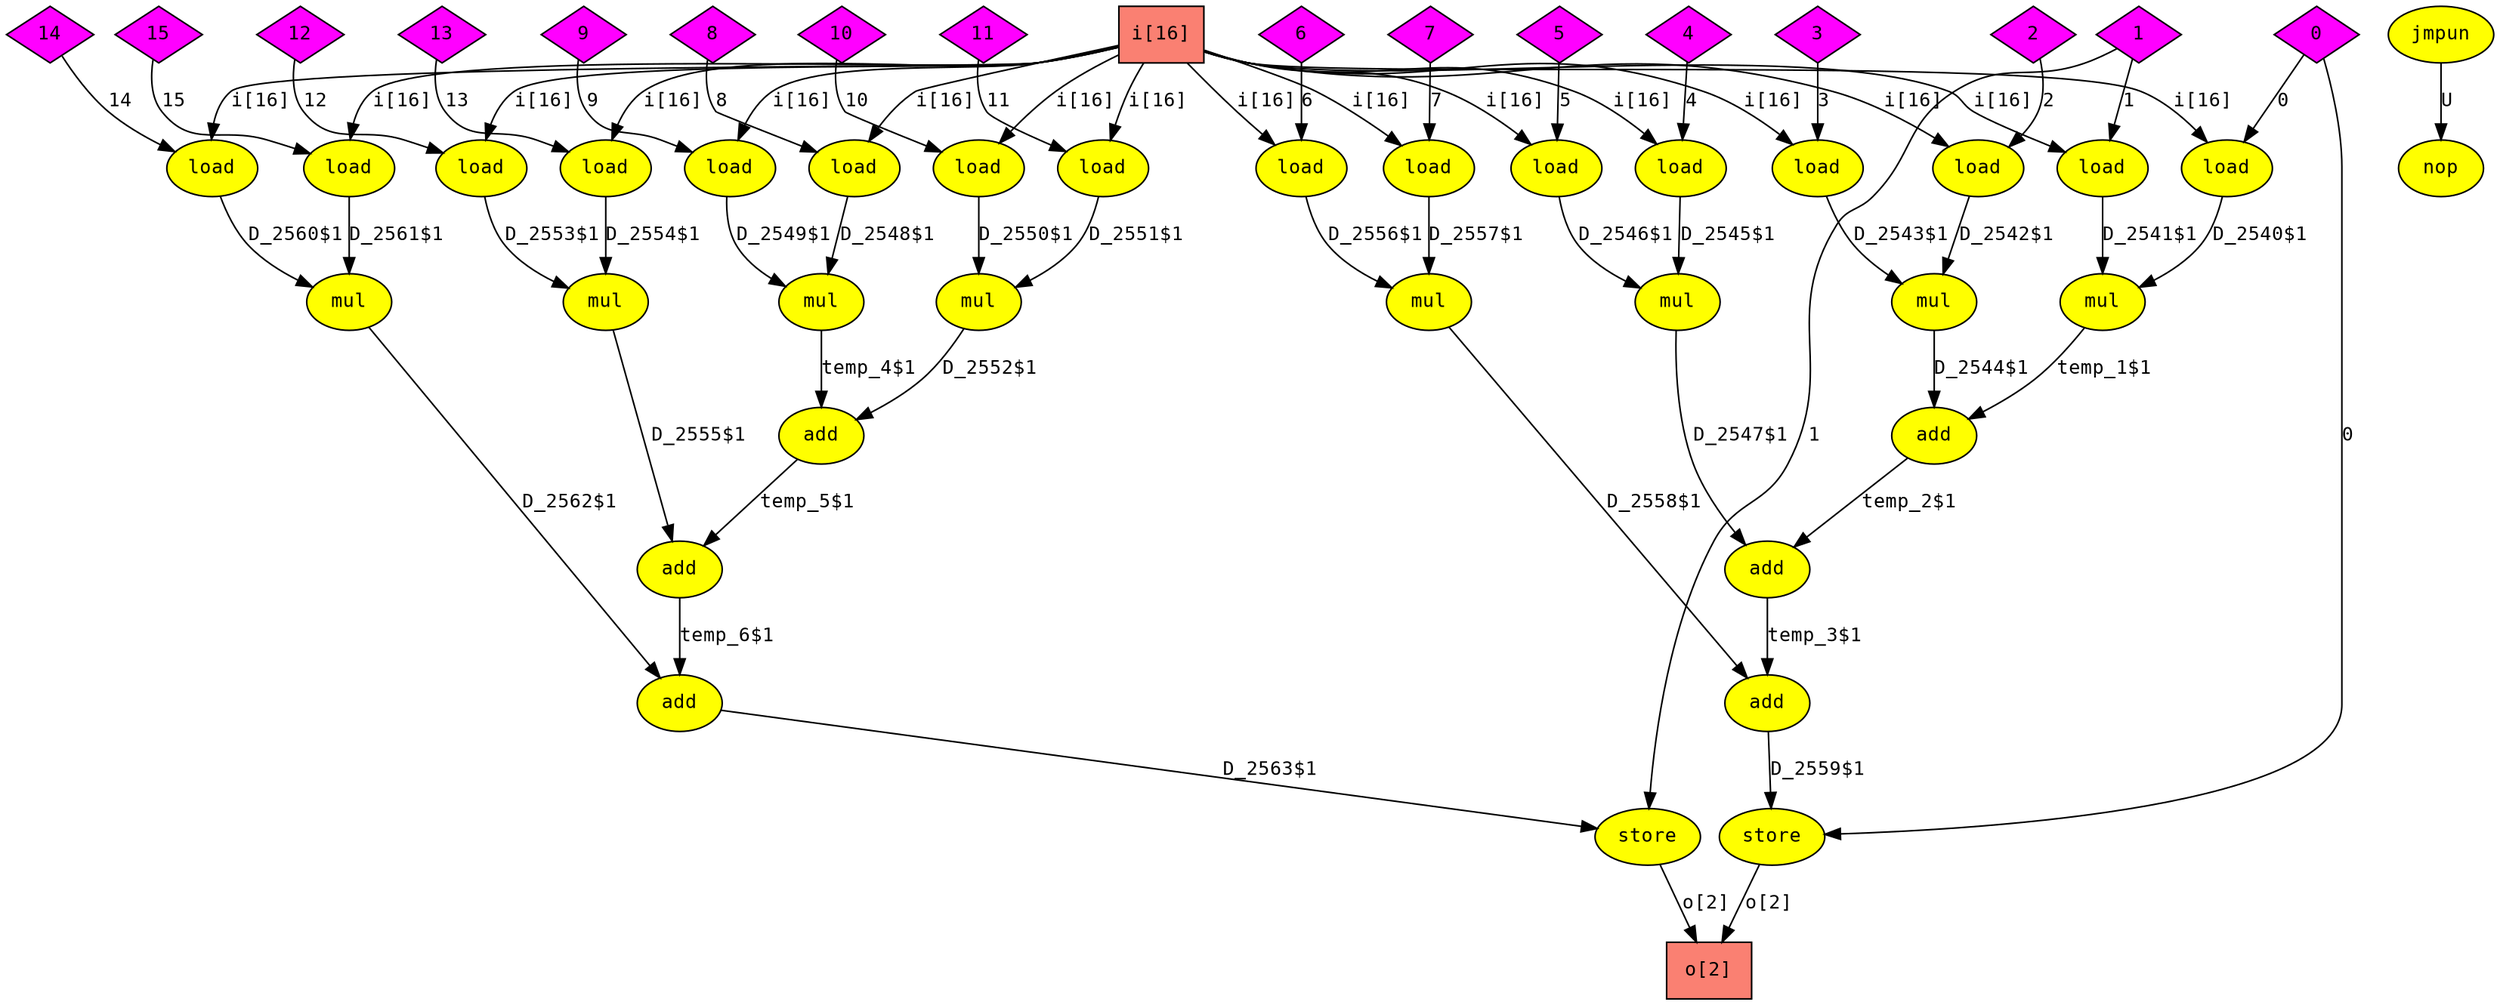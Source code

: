 digraph foo
{
  graph [rankdir="TB", nodesep = "0.175"];
  node [fontname="Courier", fontsize="12", style="filled"];
  edge [fontname="Courier", fontsize="12"];

  add_10  [label="add", ntype="operation", argix="-1", dataspec="na", bb="1", shape="ellipse", fillcolor="yellow"];
  add_17  [label="add", ntype="operation", argix="-1", dataspec="na", bb="1", shape="ellipse", fillcolor="yellow"];
  add_21  [label="add", ntype="operation", argix="-1", dataspec="na", bb="1", shape="ellipse", fillcolor="yellow"];
  add_25  [label="add", ntype="operation", argix="-1", dataspec="na", bb="1", shape="ellipse", fillcolor="yellow"];
  add_30  [label="add", ntype="operation", argix="-1", dataspec="na", bb="1", shape="ellipse", fillcolor="yellow"];
  add_6  [label="add", ntype="operation", argix="-1", dataspec="na", bb="1", shape="ellipse", fillcolor="yellow"];
  cnst0  [label="0", ntype="constant", argix="-1", dataspec="s32", bb="-1", shape="diamond", fillcolor="magenta"];
  cnst1  [label="1", ntype="constant", argix="-1", dataspec="s32", bb="-1", shape="diamond", fillcolor="magenta"];
  cnst10  [label="10", ntype="constant", argix="-1", dataspec="s32", bb="-1", shape="diamond", fillcolor="magenta"];
  cnst11  [label="11", ntype="constant", argix="-1", dataspec="s32", bb="-1", shape="diamond", fillcolor="magenta"];
  cnst12  [label="12", ntype="constant", argix="-1", dataspec="s32", bb="-1", shape="diamond", fillcolor="magenta"];
  cnst13  [label="13", ntype="constant", argix="-1", dataspec="s32", bb="-1", shape="diamond", fillcolor="magenta"];
  cnst14  [label="14", ntype="constant", argix="-1", dataspec="s32", bb="-1", shape="diamond", fillcolor="magenta"];
  cnst15  [label="15", ntype="constant", argix="-1", dataspec="s32", bb="-1", shape="diamond", fillcolor="magenta"];
  cnst2  [label="2", ntype="constant", argix="-1", dataspec="s32", bb="-1", shape="diamond", fillcolor="magenta"];
  cnst3  [label="3", ntype="constant", argix="-1", dataspec="s32", bb="-1", shape="diamond", fillcolor="magenta"];
  cnst4  [label="4", ntype="constant", argix="-1", dataspec="s32", bb="-1", shape="diamond", fillcolor="magenta"];
  cnst5  [label="5", ntype="constant", argix="-1", dataspec="s32", bb="-1", shape="diamond", fillcolor="magenta"];
  cnst6  [label="6", ntype="constant", argix="-1", dataspec="s32", bb="-1", shape="diamond", fillcolor="magenta"];
  cnst7  [label="7", ntype="constant", argix="-1", dataspec="s32", bb="-1", shape="diamond", fillcolor="magenta"];
  cnst8  [label="8", ntype="constant", argix="-1", dataspec="s32", bb="-1", shape="diamond", fillcolor="magenta"];
  cnst9  [label="9", ntype="constant", argix="-1", dataspec="s32", bb="-1", shape="diamond", fillcolor="magenta"];
  i  [label="i[16]", ntype="hwelem", argix="-1", dataspec="s32", bb="-1", shape="box", fillcolor="salmon"];
  jmpun_32  [label="jmpun", ntype="operation", argix="-1", dataspec="na", bb="1", shape="ellipse", fillcolor="yellow"];
  load_0  [label="load", ntype="operation", argix="-1", dataspec="na", bb="1", shape="ellipse", fillcolor="yellow"];
  load_1  [label="load", ntype="operation", argix="-1", dataspec="na", bb="1", shape="ellipse", fillcolor="yellow"];
  load_11  [label="load", ntype="operation", argix="-1", dataspec="na", bb="1", shape="ellipse", fillcolor="yellow"];
  load_12  [label="load", ntype="operation", argix="-1", dataspec="na", bb="1", shape="ellipse", fillcolor="yellow"];
  load_14  [label="load", ntype="operation", argix="-1", dataspec="na", bb="1", shape="ellipse", fillcolor="yellow"];
  load_15  [label="load", ntype="operation", argix="-1", dataspec="na", bb="1", shape="ellipse", fillcolor="yellow"];
  load_18  [label="load", ntype="operation", argix="-1", dataspec="na", bb="1", shape="ellipse", fillcolor="yellow"];
  load_19  [label="load", ntype="operation", argix="-1", dataspec="na", bb="1", shape="ellipse", fillcolor="yellow"];
  load_22  [label="load", ntype="operation", argix="-1", dataspec="na", bb="1", shape="ellipse", fillcolor="yellow"];
  load_23  [label="load", ntype="operation", argix="-1", dataspec="na", bb="1", shape="ellipse", fillcolor="yellow"];
  load_27  [label="load", ntype="operation", argix="-1", dataspec="na", bb="1", shape="ellipse", fillcolor="yellow"];
  load_28  [label="load", ntype="operation", argix="-1", dataspec="na", bb="1", shape="ellipse", fillcolor="yellow"];
  load_3  [label="load", ntype="operation", argix="-1", dataspec="na", bb="1", shape="ellipse", fillcolor="yellow"];
  load_4  [label="load", ntype="operation", argix="-1", dataspec="na", bb="1", shape="ellipse", fillcolor="yellow"];
  load_7  [label="load", ntype="operation", argix="-1", dataspec="na", bb="1", shape="ellipse", fillcolor="yellow"];
  load_8  [label="load", ntype="operation", argix="-1", dataspec="na", bb="1", shape="ellipse", fillcolor="yellow"];
  mul_13  [label="mul", ntype="operation", argix="-1", dataspec="na", bb="1", shape="ellipse", fillcolor="yellow"];
  mul_16  [label="mul", ntype="operation", argix="-1", dataspec="na", bb="1", shape="ellipse", fillcolor="yellow"];
  mul_2  [label="mul", ntype="operation", argix="-1", dataspec="na", bb="1", shape="ellipse", fillcolor="yellow"];
  mul_20  [label="mul", ntype="operation", argix="-1", dataspec="na", bb="1", shape="ellipse", fillcolor="yellow"];
  mul_24  [label="mul", ntype="operation", argix="-1", dataspec="na", bb="1", shape="ellipse", fillcolor="yellow"];
  mul_29  [label="mul", ntype="operation", argix="-1", dataspec="na", bb="1", shape="ellipse", fillcolor="yellow"];
  mul_5  [label="mul", ntype="operation", argix="-1", dataspec="na", bb="1", shape="ellipse", fillcolor="yellow"];
  mul_9  [label="mul", ntype="operation", argix="-1", dataspec="na", bb="1", shape="ellipse", fillcolor="yellow"];
  nop_33  [label="nop", ntype="operation", argix="-1", dataspec="na", bb="2", shape="ellipse", fillcolor="yellow"];
  o  [label="o[2]", ntype="hwelem", argix="-1", dataspec="s32", bb="-1", shape="box", fillcolor="salmon"];
  store_26  [label="store", ntype="operation", argix="-1", dataspec="na", bb="1", shape="ellipse", fillcolor="yellow"];
  store_31  [label="store", ntype="operation", argix="-1", dataspec="na", bb="1", shape="ellipse", fillcolor="yellow"];

  add_10 -> add_25  [label="temp_3$1", etype="D", vtype="localvar", order="2", argix="-1", dataspec="s32"];
  add_17 -> add_21  [label="temp_5$1", etype="D", vtype="localvar", order="2", argix="-1", dataspec="s32"];
  add_21 -> add_30  [label="temp_6$1", etype="D", vtype="localvar", order="2", argix="-1", dataspec="s32"];
  add_25 -> store_26  [label="D_2559$1", etype="D", vtype="localvar", order="1", argix="-1", dataspec="s32"];
  add_30 -> store_31  [label="D_2563$1", etype="D", vtype="localvar", order="1", argix="-1", dataspec="s32"];
  add_6 -> add_10  [label="temp_2$1", etype="D", vtype="localvar", order="2", argix="-1", dataspec="s32"];
  cnst0 -> load_0  [label="0", etype="D", vtype="globalvar", order="2", argix="-1", dataspec="s32"];
  cnst0 -> store_26  [label="0", etype="D", vtype="globalvar", order="2", argix="-1", dataspec="s32"];
  cnst10 -> load_14  [label="10", etype="D", vtype="globalvar", order="2", argix="-1", dataspec="s32"];
  cnst11 -> load_15  [label="11", etype="D", vtype="globalvar", order="2", argix="-1", dataspec="s32"];
  cnst12 -> load_18  [label="12", etype="D", vtype="globalvar", order="2", argix="-1", dataspec="s32"];
  cnst13 -> load_19  [label="13", etype="D", vtype="globalvar", order="2", argix="-1", dataspec="s32"];
  cnst14 -> load_27  [label="14", etype="D", vtype="globalvar", order="2", argix="-1", dataspec="s32"];
  cnst15 -> load_28  [label="15", etype="D", vtype="globalvar", order="2", argix="-1", dataspec="s32"];
  cnst1 -> load_1  [label="1", etype="D", vtype="globalvar", order="2", argix="-1", dataspec="s32"];
  cnst1 -> store_31  [label="1", etype="D", vtype="globalvar", order="2", argix="-1", dataspec="s32"];
  cnst2 -> load_3  [label="2", etype="D", vtype="globalvar", order="2", argix="-1", dataspec="s32"];
  cnst3 -> load_4  [label="3", etype="D", vtype="globalvar", order="2", argix="-1", dataspec="s32"];
  cnst4 -> load_7  [label="4", etype="D", vtype="globalvar", order="2", argix="-1", dataspec="s32"];
  cnst5 -> load_8  [label="5", etype="D", vtype="globalvar", order="2", argix="-1", dataspec="s32"];
  cnst6 -> load_22  [label="6", etype="D", vtype="globalvar", order="2", argix="-1", dataspec="s32"];
  cnst7 -> load_23  [label="7", etype="D", vtype="globalvar", order="2", argix="-1", dataspec="s32"];
  cnst8 -> load_11  [label="8", etype="D", vtype="globalvar", order="2", argix="-1", dataspec="s32"];
  cnst9 -> load_12  [label="9", etype="D", vtype="globalvar", order="2", argix="-1", dataspec="s32"];
  i -> load_0  [label="i[16]", etype="D", vtype="localvar", order="1", argix="-1", dataspec="s32"];
  i -> load_1  [label="i[16]", etype="D", vtype="localvar", order="1", argix="-1", dataspec="s32"];
  i -> load_11  [label="i[16]", etype="D", vtype="localvar", order="1", argix="-1", dataspec="s32"];
  i -> load_12  [label="i[16]", etype="D", vtype="localvar", order="1", argix="-1", dataspec="s32"];
  i -> load_14  [label="i[16]", etype="D", vtype="localvar", order="1", argix="-1", dataspec="s32"];
  i -> load_15  [label="i[16]", etype="D", vtype="localvar", order="1", argix="-1", dataspec="s32"];
  i -> load_18  [label="i[16]", etype="D", vtype="localvar", order="1", argix="-1", dataspec="s32"];
  i -> load_19  [label="i[16]", etype="D", vtype="localvar", order="1", argix="-1", dataspec="s32"];
  i -> load_22  [label="i[16]", etype="D", vtype="localvar", order="1", argix="-1", dataspec="s32"];
  i -> load_23  [label="i[16]", etype="D", vtype="localvar", order="1", argix="-1", dataspec="s32"];
  i -> load_27  [label="i[16]", etype="D", vtype="localvar", order="1", argix="-1", dataspec="s32"];
  i -> load_28  [label="i[16]", etype="D", vtype="localvar", order="1", argix="-1", dataspec="s32"];
  i -> load_3  [label="i[16]", etype="D", vtype="localvar", order="1", argix="-1", dataspec="s32"];
  i -> load_4  [label="i[16]", etype="D", vtype="localvar", order="1", argix="-1", dataspec="s32"];
  i -> load_7  [label="i[16]", etype="D", vtype="localvar", order="1", argix="-1", dataspec="s32"];
  i -> load_8  [label="i[16]", etype="D", vtype="localvar", order="1", argix="-1", dataspec="s32"];
  jmpun_32 -> nop_33  [label="U", etype="U", order="1", argix="-1", dataspec="u1"];
  load_0 -> mul_2  [label="D_2540$1", etype="D", vtype="localvar", order="1", argix="-1", dataspec="s32"];
  load_11 -> mul_13  [label="D_2548$1", etype="D", vtype="localvar", order="1", argix="-1", dataspec="s32"];
  load_12 -> mul_13  [label="D_2549$1", etype="D", vtype="localvar", order="2", argix="-1", dataspec="s32"];
  load_14 -> mul_16  [label="D_2550$1", etype="D", vtype="localvar", order="1", argix="-1", dataspec="s32"];
  load_15 -> mul_16  [label="D_2551$1", etype="D", vtype="localvar", order="2", argix="-1", dataspec="s32"];
  load_18 -> mul_20  [label="D_2553$1", etype="D", vtype="localvar", order="1", argix="-1", dataspec="s32"];
  load_19 -> mul_20  [label="D_2554$1", etype="D", vtype="localvar", order="2", argix="-1", dataspec="s32"];
  load_1 -> mul_2  [label="D_2541$1", etype="D", vtype="localvar", order="2", argix="-1", dataspec="s32"];
  load_22 -> mul_24  [label="D_2556$1", etype="D", vtype="localvar", order="1", argix="-1", dataspec="s32"];
  load_23 -> mul_24  [label="D_2557$1", etype="D", vtype="localvar", order="2", argix="-1", dataspec="s32"];
  load_27 -> mul_29  [label="D_2560$1", etype="D", vtype="localvar", order="1", argix="-1", dataspec="s32"];
  load_28 -> mul_29  [label="D_2561$1", etype="D", vtype="localvar", order="2", argix="-1", dataspec="s32"];
  load_3 -> mul_5  [label="D_2542$1", etype="D", vtype="localvar", order="1", argix="-1", dataspec="s32"];
  load_4 -> mul_5  [label="D_2543$1", etype="D", vtype="localvar", order="2", argix="-1", dataspec="s32"];
  load_7 -> mul_9  [label="D_2545$1", etype="D", vtype="localvar", order="1", argix="-1", dataspec="s32"];
  load_8 -> mul_9  [label="D_2546$1", etype="D", vtype="localvar", order="2", argix="-1", dataspec="s32"];
  mul_13 -> add_17  [label="temp_4$1", etype="D", vtype="localvar", order="2", argix="-1", dataspec="s32"];
  mul_16 -> add_17  [label="D_2552$1", etype="D", vtype="localvar", order="1", argix="-1", dataspec="s32"];
  mul_20 -> add_21  [label="D_2555$1", etype="D", vtype="localvar", order="1", argix="-1", dataspec="s32"];
  mul_24 -> add_25  [label="D_2558$1", etype="D", vtype="localvar", order="1", argix="-1", dataspec="s32"];
  mul_29 -> add_30  [label="D_2562$1", etype="D", vtype="localvar", order="1", argix="-1", dataspec="s32"];
  mul_2 -> add_6  [label="temp_1$1", etype="D", vtype="localvar", order="2", argix="-1", dataspec="s32"];
  mul_5 -> add_6  [label="D_2544$1", etype="D", vtype="localvar", order="1", argix="-1", dataspec="s32"];
  mul_9 -> add_10  [label="D_2547$1", etype="D", vtype="localvar", order="1", argix="-1", dataspec="s32"];
  store_26 -> o  [label="o[2]", etype="D", vtype="localvar", order="1", argix="-1", dataspec="s32"];
  store_31 -> o  [label="o[2]", etype="D", vtype="localvar", order="1", argix="-1", dataspec="s32"];

}
